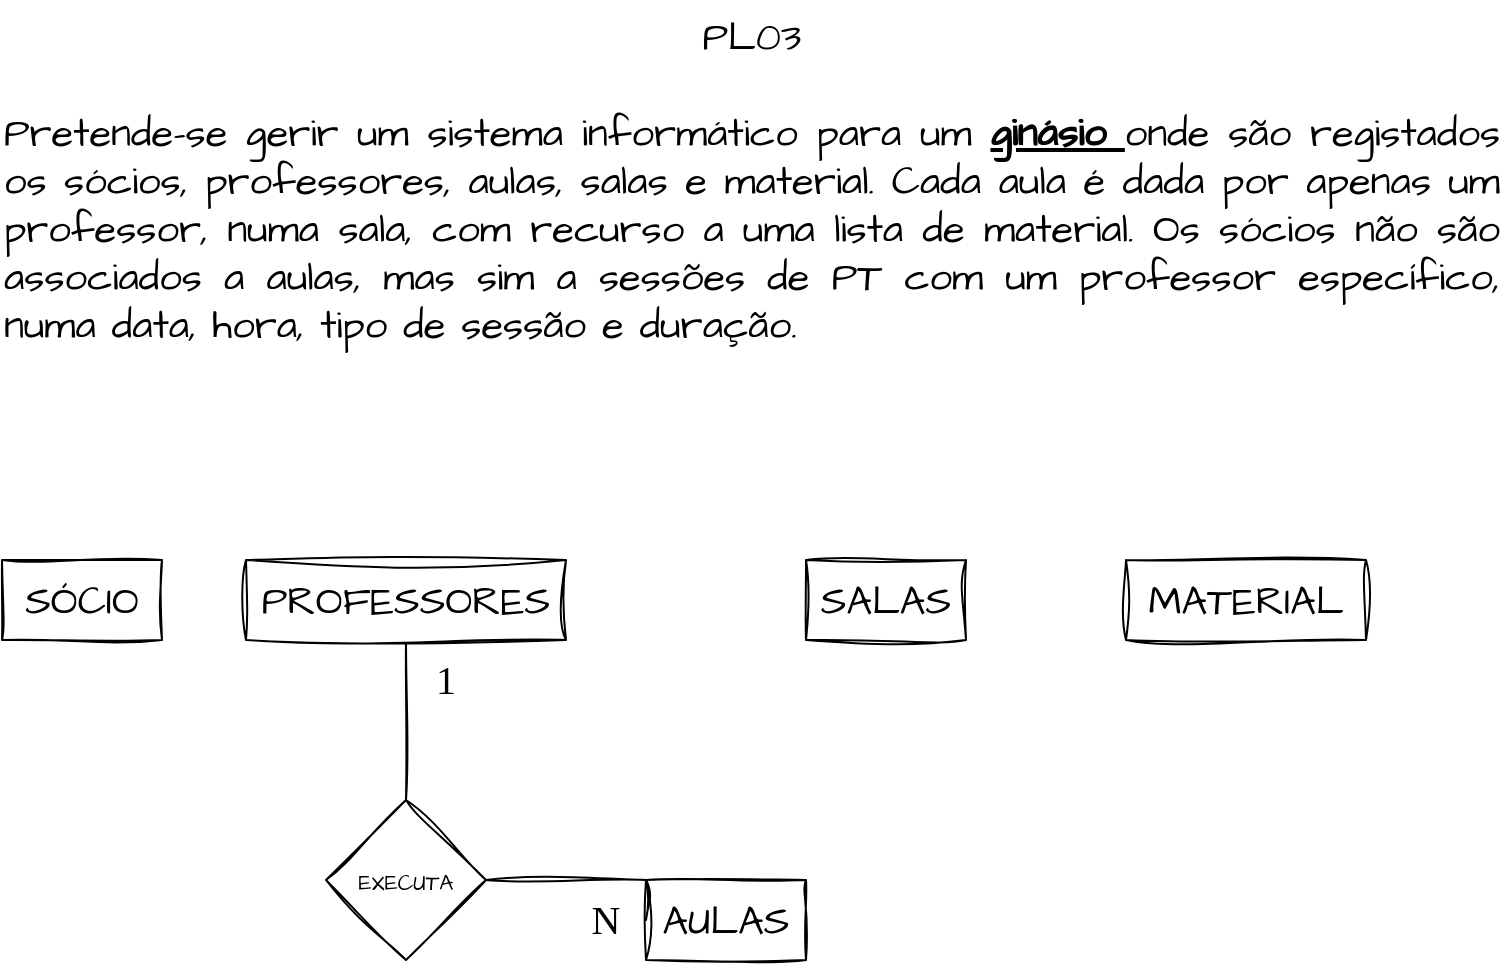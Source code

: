 <mxfile version="21.7.2" type="github">
  <diagram name="Página-1" id="7cyo50ZB_5vuzAGotUUI">
    <mxGraphModel dx="934" dy="508" grid="1" gridSize="10" guides="1" tooltips="1" connect="1" arrows="1" fold="1" page="1" pageScale="1" pageWidth="827" pageHeight="1169" math="0" shadow="0">
      <root>
        <mxCell id="0" />
        <mxCell id="1" parent="0" />
        <mxCell id="RITs7RexcFZpD6cUomnk-3" value="&lt;div style=&quot;&quot;&gt;&lt;span style=&quot;background-color: initial;&quot;&gt;PL03&lt;/span&gt;&lt;/div&gt;&lt;div style=&quot;&quot;&gt;&lt;span style=&quot;background-color: initial;&quot;&gt;&lt;br&gt;&lt;/span&gt;&lt;/div&gt;&lt;div style=&quot;text-align: justify;&quot;&gt;&lt;span style=&quot;background-color: initial;&quot;&gt;Pretende-se gerir um sistema informático para um &lt;b&gt;&lt;u&gt;ginásio &lt;/u&gt;&lt;/b&gt;onde são registados os sócios, professores, aulas, salas&amp;nbsp;&lt;/span&gt;&lt;span style=&quot;background-color: initial;&quot;&gt;e material. Cada aula é dada por apenas um professor, numa sala, com recurso a uma lista de material. Os sócios&amp;nbsp;&lt;/span&gt;&lt;span style=&quot;background-color: initial;&quot;&gt;não são associados a aulas, mas sim a sessões de PT com um professor específico, numa data, hora, tipo de sessão&amp;nbsp;&lt;/span&gt;&lt;span style=&quot;background-color: initial;&quot;&gt;e duração.&lt;/span&gt;&lt;/div&gt;" style="text;html=1;strokeColor=none;fillColor=none;align=center;verticalAlign=middle;whiteSpace=wrap;rounded=0;fontSize=20;fontFamily=Architects Daughter;" vertex="1" parent="1">
          <mxGeometry x="38" width="750" height="180" as="geometry" />
        </mxCell>
        <mxCell id="RITs7RexcFZpD6cUomnk-4" value="SÓCIO" style="rounded=0;whiteSpace=wrap;html=1;sketch=1;hachureGap=4;jiggle=2;curveFitting=1;fontFamily=Architects Daughter;fontSource=https%3A%2F%2Ffonts.googleapis.com%2Fcss%3Ffamily%3DArchitects%2BDaughter;fontSize=20;" vertex="1" parent="1">
          <mxGeometry x="38" y="280" width="80" height="40" as="geometry" />
        </mxCell>
        <mxCell id="RITs7RexcFZpD6cUomnk-11" value="" style="edgeStyle=orthogonalEdgeStyle;rounded=0;sketch=1;hachureGap=4;jiggle=2;curveFitting=1;orthogonalLoop=1;jettySize=auto;html=1;fontFamily=Architects Daughter;fontSource=https%3A%2F%2Ffonts.googleapis.com%2Fcss%3Ffamily%3DArchitects%2BDaughter;fontSize=16;endArrow=none;endFill=0;exitX=0.5;exitY=1;exitDx=0;exitDy=0;entryX=0.5;entryY=0;entryDx=0;entryDy=0;" edge="1" parent="1" source="RITs7RexcFZpD6cUomnk-5" target="RITs7RexcFZpD6cUomnk-10">
          <mxGeometry relative="1" as="geometry" />
        </mxCell>
        <mxCell id="RITs7RexcFZpD6cUomnk-5" value="PROFESSORES" style="rounded=0;whiteSpace=wrap;html=1;sketch=1;hachureGap=4;jiggle=2;curveFitting=1;fontFamily=Architects Daughter;fontSource=https%3A%2F%2Ffonts.googleapis.com%2Fcss%3Ffamily%3DArchitects%2BDaughter;fontSize=20;" vertex="1" parent="1">
          <mxGeometry x="160" y="280" width="160" height="40" as="geometry" />
        </mxCell>
        <mxCell id="RITs7RexcFZpD6cUomnk-6" value="AULAS" style="rounded=0;whiteSpace=wrap;html=1;sketch=1;hachureGap=4;jiggle=2;curveFitting=1;fontFamily=Architects Daughter;fontSource=https%3A%2F%2Ffonts.googleapis.com%2Fcss%3Ffamily%3DArchitects%2BDaughter;fontSize=20;" vertex="1" parent="1">
          <mxGeometry x="360" y="440" width="80" height="40" as="geometry" />
        </mxCell>
        <mxCell id="RITs7RexcFZpD6cUomnk-7" value="SALAS" style="rounded=0;whiteSpace=wrap;html=1;sketch=1;hachureGap=4;jiggle=2;curveFitting=1;fontFamily=Architects Daughter;fontSource=https%3A%2F%2Ffonts.googleapis.com%2Fcss%3Ffamily%3DArchitects%2BDaughter;fontSize=20;" vertex="1" parent="1">
          <mxGeometry x="440" y="280" width="80" height="40" as="geometry" />
        </mxCell>
        <mxCell id="RITs7RexcFZpD6cUomnk-8" value="MATERIAL" style="rounded=0;whiteSpace=wrap;html=1;sketch=1;hachureGap=4;jiggle=2;curveFitting=1;fontFamily=Architects Daughter;fontSource=https%3A%2F%2Ffonts.googleapis.com%2Fcss%3Ffamily%3DArchitects%2BDaughter;fontSize=20;" vertex="1" parent="1">
          <mxGeometry x="600" y="280" width="120" height="40" as="geometry" />
        </mxCell>
        <mxCell id="RITs7RexcFZpD6cUomnk-12" value="" style="edgeStyle=orthogonalEdgeStyle;rounded=0;sketch=1;hachureGap=4;jiggle=2;curveFitting=1;orthogonalLoop=1;jettySize=auto;html=1;fontFamily=Architects Daughter;fontSource=https%3A%2F%2Ffonts.googleapis.com%2Fcss%3Ffamily%3DArchitects%2BDaughter;fontSize=16;exitX=1;exitY=0.5;exitDx=0;exitDy=0;endArrow=none;endFill=0;entryX=0;entryY=0.5;entryDx=0;entryDy=0;" edge="1" parent="1" source="RITs7RexcFZpD6cUomnk-10" target="RITs7RexcFZpD6cUomnk-6">
          <mxGeometry relative="1" as="geometry">
            <mxPoint x="340" y="480" as="targetPoint" />
            <Array as="points">
              <mxPoint x="280" y="440" />
              <mxPoint x="360" y="440" />
            </Array>
          </mxGeometry>
        </mxCell>
        <mxCell id="RITs7RexcFZpD6cUomnk-10" value="&lt;p style=&quot;line-height: 273%;&quot;&gt;&lt;font style=&quot;font-size: 11px;&quot;&gt;EXECUTA&lt;/font&gt;&lt;/p&gt;" style="rhombus;whiteSpace=wrap;html=1;fontSize=20;fontFamily=Architects Daughter;rounded=0;sketch=1;hachureGap=4;jiggle=2;curveFitting=1;fontSource=https%3A%2F%2Ffonts.googleapis.com%2Fcss%3Ffamily%3DArchitects%2BDaughter;" vertex="1" parent="1">
          <mxGeometry x="200" y="400" width="80" height="80" as="geometry" />
        </mxCell>
        <mxCell id="RITs7RexcFZpD6cUomnk-14" value="&lt;font face=&quot;Verdana&quot;&gt;1&lt;/font&gt;" style="text;html=1;strokeColor=none;fillColor=none;align=center;verticalAlign=middle;whiteSpace=wrap;rounded=0;fontSize=20;fontFamily=Architects Daughter;" vertex="1" parent="1">
          <mxGeometry x="250" y="330" width="20" height="20" as="geometry" />
        </mxCell>
        <mxCell id="RITs7RexcFZpD6cUomnk-17" value="&lt;font face=&quot;Verdana&quot;&gt;N&lt;/font&gt;" style="text;html=1;strokeColor=none;fillColor=none;align=center;verticalAlign=middle;whiteSpace=wrap;rounded=0;fontSize=20;fontFamily=Architects Daughter;" vertex="1" parent="1">
          <mxGeometry x="330" y="450" width="20" height="20" as="geometry" />
        </mxCell>
      </root>
    </mxGraphModel>
  </diagram>
</mxfile>

